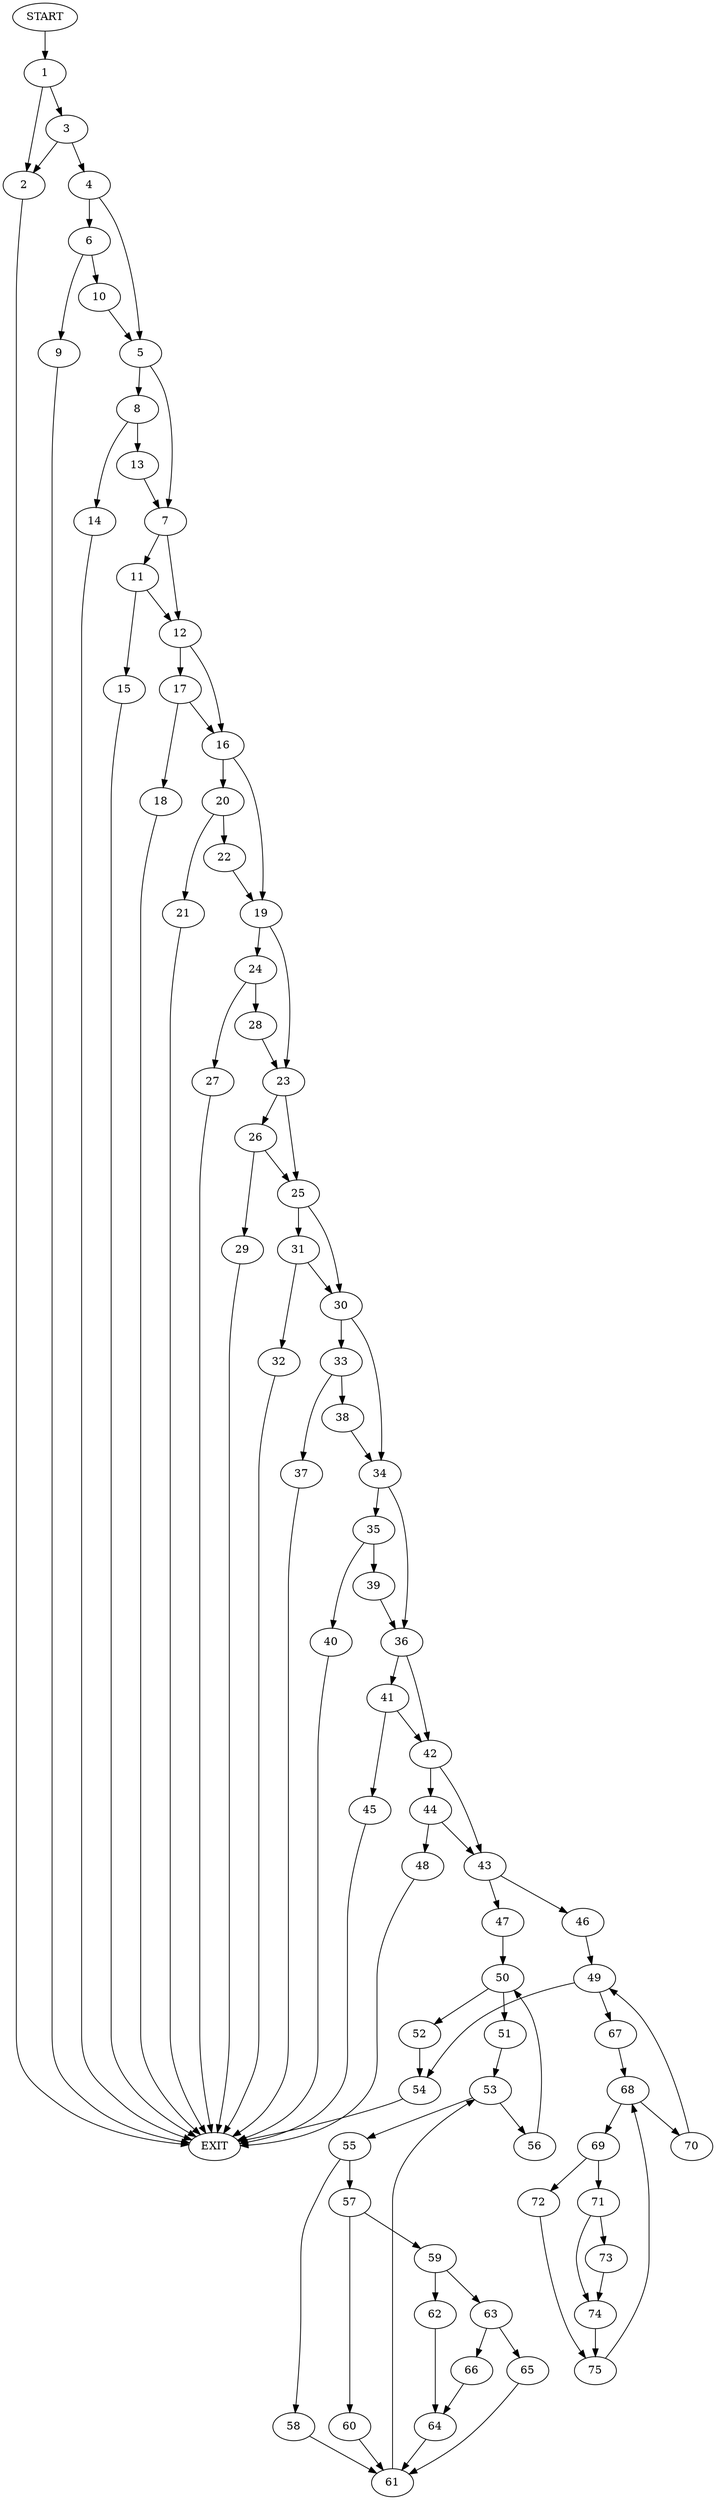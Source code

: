 digraph {
0 [label="START"]
76 [label="EXIT"]
0 -> 1
1 -> 2
1 -> 3
3 -> 2
3 -> 4
2 -> 76
4 -> 5
4 -> 6
5 -> 7
5 -> 8
6 -> 9
6 -> 10
9 -> 76
10 -> 5
7 -> 11
7 -> 12
8 -> 13
8 -> 14
13 -> 7
14 -> 76
11 -> 12
11 -> 15
12 -> 16
12 -> 17
15 -> 76
17 -> 16
17 -> 18
16 -> 19
16 -> 20
18 -> 76
20 -> 21
20 -> 22
19 -> 23
19 -> 24
22 -> 19
21 -> 76
23 -> 25
23 -> 26
24 -> 27
24 -> 28
28 -> 23
27 -> 76
26 -> 25
26 -> 29
25 -> 30
25 -> 31
29 -> 76
31 -> 32
31 -> 30
30 -> 33
30 -> 34
32 -> 76
34 -> 35
34 -> 36
33 -> 37
33 -> 38
38 -> 34
37 -> 76
35 -> 39
35 -> 40
36 -> 41
36 -> 42
40 -> 76
39 -> 36
42 -> 43
42 -> 44
41 -> 45
41 -> 42
45 -> 76
43 -> 46
43 -> 47
44 -> 43
44 -> 48
48 -> 76
46 -> 49
47 -> 50
50 -> 51
50 -> 52
51 -> 53
52 -> 54
53 -> 55
53 -> 56
56 -> 50
55 -> 57
55 -> 58
57 -> 59
57 -> 60
58 -> 61
61 -> 53
59 -> 62
59 -> 63
60 -> 61
62 -> 64
63 -> 65
63 -> 66
64 -> 61
66 -> 64
65 -> 61
54 -> 76
49 -> 54
49 -> 67
67 -> 68
68 -> 69
68 -> 70
69 -> 71
69 -> 72
70 -> 49
71 -> 73
71 -> 74
72 -> 75
75 -> 68
73 -> 74
74 -> 75
}

